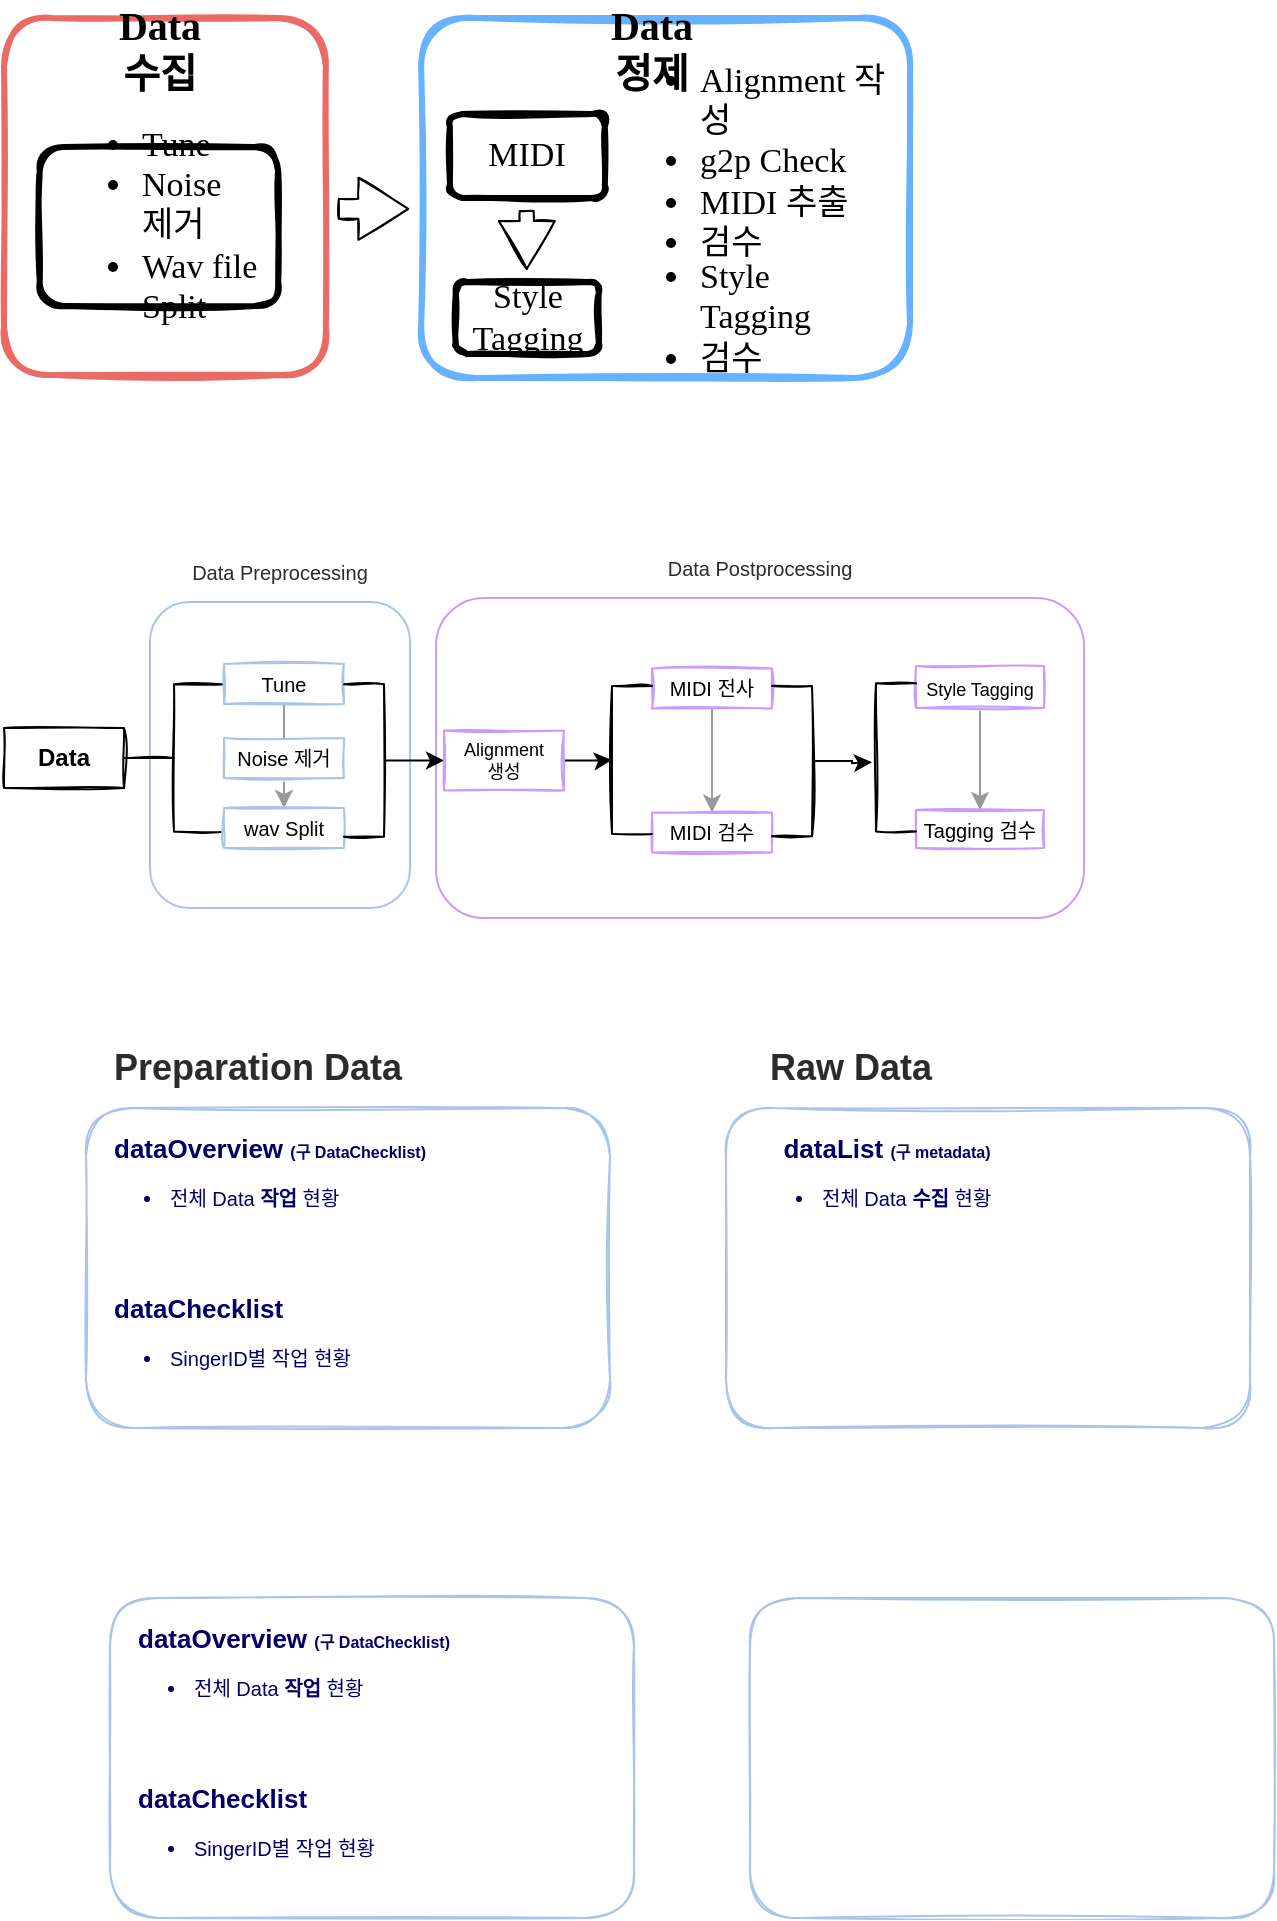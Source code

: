 <mxfile version="20.0.1" type="github" pages="2">
  <diagram id="bYdH0A7eYf3jt_EvrW45" name="Page-1">
    <mxGraphModel dx="2147" dy="712" grid="1" gridSize="10" guides="1" tooltips="1" connect="1" arrows="1" fold="1" page="1" pageScale="1" pageWidth="827" pageHeight="1169" math="0" shadow="0">
      <root>
        <mxCell id="0" />
        <mxCell id="1" parent="0" />
        <mxCell id="vOhrdkk1_eVYnLyEw9EG-21" value="" style="rounded=1;whiteSpace=wrap;html=1;sketch=1;fontSize=9;strokeColor=#A9C4EB;strokeWidth=1;fillColor=default;" vertex="1" parent="1">
          <mxGeometry x="-432" y="675" width="262" height="160" as="geometry" />
        </mxCell>
        <mxCell id="vOhrdkk1_eVYnLyEw9EG-4" value="" style="rounded=1;whiteSpace=wrap;html=1;sketch=1;fontSize=9;strokeColor=#A9C4EB;strokeWidth=1;fillColor=default;" vertex="1" parent="1">
          <mxGeometry x="-752" y="675" width="262" height="160" as="geometry" />
        </mxCell>
        <mxCell id="ZBjXJc0zoBA8AOD2IJfz-61" value="" style="rounded=1;whiteSpace=wrap;html=1;sketch=0;fontSize=9;strokeColor=#CC99FF;strokeWidth=1;fillColor=default;" parent="1" vertex="1">
          <mxGeometry x="-577" y="420" width="324" height="160" as="geometry" />
        </mxCell>
        <mxCell id="ZBjXJc0zoBA8AOD2IJfz-60" value="" style="rounded=1;whiteSpace=wrap;html=1;sketch=0;fontSize=9;strokeColor=#A9C4EB;strokeWidth=1;fillColor=default;" parent="1" vertex="1">
          <mxGeometry x="-720" y="422" width="130" height="153" as="geometry" />
        </mxCell>
        <mxCell id="ZBjXJc0zoBA8AOD2IJfz-1" value="Data" style="rounded=0;whiteSpace=wrap;html=1;sketch=1;fontStyle=1" parent="1" vertex="1">
          <mxGeometry x="-793" y="485.01" width="60" height="30" as="geometry" />
        </mxCell>
        <mxCell id="ZBjXJc0zoBA8AOD2IJfz-3" value="" style="strokeWidth=1;html=1;shape=mxgraph.flowchart.annotation_2;align=left;labelPosition=right;pointerEvents=1;sketch=1;" parent="1" vertex="1">
          <mxGeometry x="-733" y="463.13" width="50" height="73.75" as="geometry" />
        </mxCell>
        <mxCell id="ZBjXJc0zoBA8AOD2IJfz-18" value="" style="edgeStyle=orthogonalEdgeStyle;rounded=0;orthogonalLoop=1;jettySize=auto;html=1;fontSize=10;textOpacity=90;strokeColor=#999999;" parent="1" source="ZBjXJc0zoBA8AOD2IJfz-8" target="ZBjXJc0zoBA8AOD2IJfz-11" edge="1">
          <mxGeometry relative="1" as="geometry" />
        </mxCell>
        <mxCell id="ZBjXJc0zoBA8AOD2IJfz-8" value="&lt;font style=&quot;font-size: 10px;&quot;&gt;Tune&lt;/font&gt;" style="rounded=0;whiteSpace=wrap;html=1;strokeColor=#A9C4EB;fillColor=default;fontSize=10;sketch=1;" parent="1" vertex="1">
          <mxGeometry x="-683" y="453" width="60" height="20" as="geometry" />
        </mxCell>
        <mxCell id="ZBjXJc0zoBA8AOD2IJfz-10" value="&lt;font style=&quot;font-size: 10px;&quot;&gt;Noise 제거&lt;/font&gt;" style="rounded=0;whiteSpace=wrap;html=1;strokeColor=#A9C4EB;fillColor=default;fontSize=10;sketch=1;" parent="1" vertex="1">
          <mxGeometry x="-683" y="490" width="60" height="20" as="geometry" />
        </mxCell>
        <mxCell id="ZBjXJc0zoBA8AOD2IJfz-11" value="&lt;span style=&quot;font-size: 10px;&quot;&gt;wav Split&lt;/span&gt;" style="rounded=0;whiteSpace=wrap;html=1;strokeColor=#A9C4EB;fillColor=default;fontSize=10;sketch=1;" parent="1" vertex="1">
          <mxGeometry x="-683" y="525" width="60" height="20" as="geometry" />
        </mxCell>
        <mxCell id="ZBjXJc0zoBA8AOD2IJfz-27" value="" style="edgeStyle=orthogonalEdgeStyle;rounded=0;orthogonalLoop=1;jettySize=auto;html=1;fontSize=10;" parent="1" source="ZBjXJc0zoBA8AOD2IJfz-23" target="ZBjXJc0zoBA8AOD2IJfz-26" edge="1">
          <mxGeometry relative="1" as="geometry" />
        </mxCell>
        <mxCell id="ZBjXJc0zoBA8AOD2IJfz-23" value="" style="strokeWidth=1;html=1;shape=mxgraph.flowchart.annotation_1;align=left;pointerEvents=1;sketch=1;fontSize=10;fillColor=default;rotation=-180;" parent="1" vertex="1">
          <mxGeometry x="-623" y="463.13" width="20" height="76.26" as="geometry" />
        </mxCell>
        <mxCell id="ZBjXJc0zoBA8AOD2IJfz-48" value="" style="edgeStyle=orthogonalEdgeStyle;rounded=0;orthogonalLoop=1;jettySize=auto;html=1;fontSize=2;entryX=0;entryY=0.5;entryDx=0;entryDy=0;entryPerimeter=0;" parent="1" source="ZBjXJc0zoBA8AOD2IJfz-26" target="ZBjXJc0zoBA8AOD2IJfz-47" edge="1">
          <mxGeometry relative="1" as="geometry">
            <mxPoint x="-493" y="501.486" as="targetPoint" />
          </mxGeometry>
        </mxCell>
        <mxCell id="ZBjXJc0zoBA8AOD2IJfz-26" value="&lt;font style=&quot;font-size: 9px;&quot;&gt;Alignment&lt;br&gt;생성&lt;/font&gt;" style="rounded=0;whiteSpace=wrap;html=1;sketch=1;fontSize=6;strokeColor=#CC99FF;" parent="1" vertex="1">
          <mxGeometry x="-573" y="486.26" width="60" height="30" as="geometry" />
        </mxCell>
        <mxCell id="ZBjXJc0zoBA8AOD2IJfz-45" value="" style="edgeStyle=orthogonalEdgeStyle;rounded=0;orthogonalLoop=1;jettySize=auto;html=1;fontSize=9;textOpacity=90;strokeColor=#999999;" parent="1" source="ZBjXJc0zoBA8AOD2IJfz-43" target="ZBjXJc0zoBA8AOD2IJfz-44" edge="1">
          <mxGeometry relative="1" as="geometry" />
        </mxCell>
        <mxCell id="ZBjXJc0zoBA8AOD2IJfz-43" value="MIDI 전사" style="rounded=0;whiteSpace=wrap;html=1;strokeColor=#CC99FF;fillColor=default;fontSize=10;sketch=1;" parent="1" vertex="1">
          <mxGeometry x="-469" y="455.26" width="60" height="20" as="geometry" />
        </mxCell>
        <mxCell id="ZBjXJc0zoBA8AOD2IJfz-44" value="MIDI 검수" style="rounded=0;whiteSpace=wrap;html=1;strokeColor=#CC99FF;fillColor=default;fontSize=10;sketch=1;" parent="1" vertex="1">
          <mxGeometry x="-469" y="527.26" width="60" height="20" as="geometry" />
        </mxCell>
        <mxCell id="ZBjXJc0zoBA8AOD2IJfz-47" value="" style="strokeWidth=1;html=1;shape=mxgraph.flowchart.annotation_1;align=left;pointerEvents=1;sketch=1;fontSize=2;fillColor=default;" parent="1" vertex="1">
          <mxGeometry x="-489" y="463.94" width="20" height="74.06" as="geometry" />
        </mxCell>
        <mxCell id="ZBjXJc0zoBA8AOD2IJfz-49" value="" style="edgeStyle=orthogonalEdgeStyle;rounded=0;orthogonalLoop=1;jettySize=auto;html=1;fontSize=10;" parent="1" source="ZBjXJc0zoBA8AOD2IJfz-50" edge="1">
          <mxGeometry relative="1" as="geometry">
            <mxPoint x="-359" y="502.114" as="targetPoint" />
          </mxGeometry>
        </mxCell>
        <mxCell id="ZBjXJc0zoBA8AOD2IJfz-50" value="" style="strokeWidth=1;html=1;shape=mxgraph.flowchart.annotation_1;align=left;pointerEvents=1;sketch=1;fontSize=10;fillColor=default;rotation=-180;" parent="1" vertex="1">
          <mxGeometry x="-409" y="463.94" width="20" height="75.2" as="geometry" />
        </mxCell>
        <mxCell id="ZBjXJc0zoBA8AOD2IJfz-56" value="" style="edgeStyle=orthogonalEdgeStyle;rounded=0;orthogonalLoop=1;jettySize=auto;html=1;fontSize=9;textOpacity=90;strokeColor=#999999;" parent="1" source="ZBjXJc0zoBA8AOD2IJfz-57" target="ZBjXJc0zoBA8AOD2IJfz-58" edge="1">
          <mxGeometry relative="1" as="geometry" />
        </mxCell>
        <mxCell id="ZBjXJc0zoBA8AOD2IJfz-57" value="&lt;font style=&quot;font-size: 9px;&quot;&gt;Style Tagging&lt;/font&gt;" style="rounded=0;whiteSpace=wrap;html=1;strokeColor=#CC99FF;fillColor=default;fontSize=10;sketch=1;" parent="1" vertex="1">
          <mxGeometry x="-337" y="454" width="64" height="21" as="geometry" />
        </mxCell>
        <mxCell id="ZBjXJc0zoBA8AOD2IJfz-58" value="Tagging 검수" style="rounded=0;whiteSpace=wrap;html=1;strokeColor=#CC99FF;fillColor=default;fontSize=10;sketch=1;" parent="1" vertex="1">
          <mxGeometry x="-337" y="526" width="64" height="19" as="geometry" />
        </mxCell>
        <mxCell id="ZBjXJc0zoBA8AOD2IJfz-59" value="" style="strokeWidth=1;html=1;shape=mxgraph.flowchart.annotation_1;align=left;pointerEvents=1;sketch=1;fontSize=2;fillColor=default;" parent="1" vertex="1">
          <mxGeometry x="-357" y="462.68" width="20" height="74.06" as="geometry" />
        </mxCell>
        <mxCell id="vOhrdkk1_eVYnLyEw9EG-1" value="" style="group" vertex="1" connectable="0" parent="1">
          <mxGeometry x="-793" y="130" width="453" height="180" as="geometry" />
        </mxCell>
        <mxCell id="DYIPkd5MB8kChP2E2KvI-21" value="" style="rounded=1;whiteSpace=wrap;html=1;shadow=0;glass=0;sketch=1;fontFamily=Comic Sans MS;fontSize=17;strokeWidth=3;strokeColor=#66B2FF;" parent="vOhrdkk1_eVYnLyEw9EG-1" vertex="1">
          <mxGeometry x="208.618" width="244.382" height="180" as="geometry" />
        </mxCell>
        <mxCell id="DYIPkd5MB8kChP2E2KvI-20" value="" style="rounded=1;whiteSpace=wrap;html=1;shadow=0;glass=0;sketch=1;fontFamily=Comic Sans MS;fontSize=17;strokeWidth=3;strokeColor=#EA6B66;" parent="vOhrdkk1_eVYnLyEw9EG-1" vertex="1">
          <mxGeometry width="160.934" height="178.5" as="geometry" />
        </mxCell>
        <mxCell id="xnQV9a3Z6vqpm0pV5S3U-1" value="" style="rounded=1;whiteSpace=wrap;html=1;strokeColor=#000000;strokeWidth=3;gradientColor=none;shadow=0;glass=0;sketch=1;perimeterSpacing=0;" parent="vOhrdkk1_eVYnLyEw9EG-1" vertex="1">
          <mxGeometry x="17.882" y="64.5" width="119.211" height="79.5" as="geometry" />
        </mxCell>
        <mxCell id="DYIPkd5MB8kChP2E2KvI-2" value="Data 수집" style="text;html=1;strokeColor=none;fillColor=none;align=center;verticalAlign=middle;whiteSpace=wrap;rounded=0;fontStyle=1;fontSize=20;fontFamily=Comic Sans MS;" parent="vOhrdkk1_eVYnLyEw9EG-1" vertex="1">
          <mxGeometry x="47.684" y="6" width="59.605" height="18" as="geometry" />
        </mxCell>
        <mxCell id="DYIPkd5MB8kChP2E2KvI-3" value="&lt;ul style=&quot;font-size: 17px;&quot;&gt;&lt;li style=&quot;font-size: 17px;&quot;&gt;Tune&lt;/li&gt;&lt;li style=&quot;font-size: 17px;&quot;&gt;Noise&amp;nbsp; 제거&lt;/li&gt;&lt;li style=&quot;font-size: 17px;&quot;&gt;Wav file Split&lt;/li&gt;&lt;/ul&gt;" style="text;html=1;strokeColor=none;fillColor=none;align=left;verticalAlign=middle;whiteSpace=wrap;rounded=0;shadow=0;glass=0;sketch=1;fontFamily=Comic Sans MS;fontSize=17;" parent="vOhrdkk1_eVYnLyEw9EG-1" vertex="1">
          <mxGeometry x="26.822" y="74.25" width="101.329" height="60" as="geometry" />
        </mxCell>
        <mxCell id="DYIPkd5MB8kChP2E2KvI-5" value="Data 정제" style="text;html=1;strokeColor=none;fillColor=none;align=center;verticalAlign=middle;whiteSpace=wrap;rounded=0;fontStyle=1;fontSize=20;fontFamily=Comic Sans MS;" parent="vOhrdkk1_eVYnLyEw9EG-1" vertex="1">
          <mxGeometry x="294.45" y="6" width="59.605" height="18" as="geometry" />
        </mxCell>
        <mxCell id="DYIPkd5MB8kChP2E2KvI-7" value="MIDI" style="rounded=1;whiteSpace=wrap;html=1;shadow=0;glass=0;sketch=1;fontFamily=Comic Sans MS;fontSize=17;strokeColor=#000000;strokeWidth=3;fillColor=#FFFFFF;gradientColor=none;" parent="vOhrdkk1_eVYnLyEw9EG-1" vertex="1">
          <mxGeometry x="222.924" y="48" width="77.487" height="42" as="geometry" />
        </mxCell>
        <mxCell id="DYIPkd5MB8kChP2E2KvI-9" value="Style Tagging" style="rounded=1;whiteSpace=wrap;html=1;shadow=0;glass=0;sketch=1;fontFamily=Comic Sans MS;fontSize=17;strokeColor=#000000;strokeWidth=3;fillColor=#FFFFFF;gradientColor=none;" parent="vOhrdkk1_eVYnLyEw9EG-1" vertex="1">
          <mxGeometry x="225.904" y="132" width="71.526" height="36" as="geometry" />
        </mxCell>
        <mxCell id="DYIPkd5MB8kChP2E2KvI-13" value="&lt;ul style=&quot;font-size: 17px&quot;&gt;&lt;li style=&quot;font-size: 17px&quot;&gt;Alignment 작성&lt;/li&gt;&lt;li style=&quot;font-size: 17px&quot;&gt;g2p Check&lt;/li&gt;&lt;li style=&quot;font-size: 17px&quot;&gt;MIDI 추출&lt;/li&gt;&lt;li style=&quot;font-size: 17px&quot;&gt;검수&lt;/li&gt;&lt;/ul&gt;" style="text;html=1;strokeColor=none;fillColor=none;align=left;verticalAlign=middle;whiteSpace=wrap;rounded=0;shadow=0;glass=0;sketch=1;fontFamily=Comic Sans MS;fontSize=17;" parent="vOhrdkk1_eVYnLyEw9EG-1" vertex="1">
          <mxGeometry x="306.371" y="48" width="137.092" height="48" as="geometry" />
        </mxCell>
        <mxCell id="DYIPkd5MB8kChP2E2KvI-14" value="&lt;ul style=&quot;font-size: 17px&quot;&gt;&lt;li style=&quot;font-size: 17px&quot;&gt;Style Tagging&lt;/li&gt;&lt;li style=&quot;font-size: 17px&quot;&gt;검수&lt;/li&gt;&lt;/ul&gt;" style="text;html=1;strokeColor=none;fillColor=none;align=left;verticalAlign=middle;whiteSpace=wrap;rounded=0;shadow=0;glass=0;sketch=1;fontFamily=Comic Sans MS;fontSize=17;" parent="vOhrdkk1_eVYnLyEw9EG-1" vertex="1">
          <mxGeometry x="306.371" y="135" width="113.25" height="30" as="geometry" />
        </mxCell>
        <mxCell id="DYIPkd5MB8kChP2E2KvI-18" value="" style="shape=flexArrow;endArrow=classic;html=1;rounded=1;sketch=1;fontFamily=Comic Sans MS;fontSize=17;startSize=2;endSize=8;" parent="vOhrdkk1_eVYnLyEw9EG-1" edge="1">
          <mxGeometry width="50" height="50" relative="1" as="geometry">
            <mxPoint x="166.895" y="95.4" as="sourcePoint" />
            <mxPoint x="202.658" y="95.4" as="targetPoint" />
          </mxGeometry>
        </mxCell>
        <mxCell id="DYIPkd5MB8kChP2E2KvI-24" value="" style="shape=flexArrow;endArrow=classic;html=1;rounded=1;sketch=1;fontFamily=Comic Sans MS;fontSize=17;startSize=2;endSize=7.67;width=7;" parent="vOhrdkk1_eVYnLyEw9EG-1" edge="1">
          <mxGeometry width="50" height="50" relative="1" as="geometry">
            <mxPoint x="261.369" y="96" as="sourcePoint" />
            <mxPoint x="261.369" y="126" as="targetPoint" />
          </mxGeometry>
        </mxCell>
        <mxCell id="vOhrdkk1_eVYnLyEw9EG-5" value="&lt;font style=&quot;font-size: 18px;&quot;&gt;Preparation Data&lt;/font&gt;" style="text;strokeColor=none;fillColor=none;html=1;fontSize=18;fontStyle=1;verticalAlign=middle;align=left;sketch=0;fontColor=#2B2B2B;" vertex="1" parent="1">
          <mxGeometry x="-740" y="635" width="147" height="40" as="geometry" />
        </mxCell>
        <mxCell id="vOhrdkk1_eVYnLyEw9EG-6" value="&lt;span style=&quot;font-size: 18px;&quot;&gt;Raw Data&lt;/span&gt;" style="text;strokeColor=none;fillColor=none;html=1;fontSize=18;fontStyle=1;verticalAlign=middle;align=left;sketch=0;fontColor=#2B2B2B;" vertex="1" parent="1">
          <mxGeometry x="-412" y="635" width="147" height="40" as="geometry" />
        </mxCell>
        <mxCell id="vOhrdkk1_eVYnLyEw9EG-14" value="dataOverview &lt;font style=&quot;font-size: 8px;&quot;&gt;(&lt;font style=&quot;&quot;&gt;구&lt;/font&gt; DataChecklist)&lt;/font&gt;" style="text;html=1;strokeColor=none;fillColor=none;align=left;verticalAlign=middle;whiteSpace=wrap;rounded=0;sketch=0;fontSize=13;fontStyle=1;fontColor=#000066;" vertex="1" parent="1">
          <mxGeometry x="-740" y="685" width="200" height="20" as="geometry" />
        </mxCell>
        <mxCell id="vOhrdkk1_eVYnLyEw9EG-15" value="dataChecklist" style="text;html=1;strokeColor=none;fillColor=none;align=left;verticalAlign=middle;whiteSpace=wrap;rounded=0;sketch=0;fontSize=13;fontStyle=1;fontColor=#000066;" vertex="1" parent="1">
          <mxGeometry x="-740" y="765" width="217" height="20" as="geometry" />
        </mxCell>
        <mxCell id="vOhrdkk1_eVYnLyEw9EG-16" value="dataList &lt;font style=&quot;font-size: 8px;&quot;&gt;(&lt;font style=&quot;&quot;&gt;구&amp;nbsp;&lt;/font&gt;metadata)&lt;/font&gt;" style="text;html=1;strokeColor=none;fillColor=none;align=center;verticalAlign=middle;whiteSpace=wrap;rounded=0;sketch=0;fontSize=13;fontStyle=1;fontColor=#000066;" vertex="1" parent="1">
          <mxGeometry x="-426" y="685" width="148.5" height="20" as="geometry" />
        </mxCell>
        <mxCell id="vOhrdkk1_eVYnLyEw9EG-17" value="&lt;ul style=&quot;font-size: 10px;&quot;&gt;&lt;li style=&quot;font-size: 10px;&quot;&gt;전체 Data &lt;b style=&quot;font-size: 10px;&quot;&gt;작업&lt;/b&gt; 현황&lt;/li&gt;&lt;/ul&gt;" style="text;html=1;strokeColor=none;fillColor=none;align=left;verticalAlign=middle;whiteSpace=wrap;rounded=0;sketch=0;fontSize=10;fontColor=#000066;" vertex="1" parent="1">
          <mxGeometry x="-752" y="705" width="140" height="30" as="geometry" />
        </mxCell>
        <mxCell id="vOhrdkk1_eVYnLyEw9EG-18" value="&lt;ul style=&quot;font-size: 10px;&quot;&gt;&lt;li style=&quot;font-size: 10px;&quot;&gt;SingerID별 작업 현황&lt;/li&gt;&lt;/ul&gt;" style="text;html=1;strokeColor=none;fillColor=none;align=left;verticalAlign=middle;whiteSpace=wrap;rounded=0;sketch=0;fontSize=10;fontColor=#000066;" vertex="1" parent="1">
          <mxGeometry x="-752" y="785" width="140" height="30" as="geometry" />
        </mxCell>
        <mxCell id="vOhrdkk1_eVYnLyEw9EG-19" value="&lt;ul style=&quot;font-size: 10px;&quot;&gt;&lt;li style=&quot;font-size: 10px;&quot;&gt;전체 Data &lt;b style=&quot;font-size: 10px;&quot;&gt;수집 &lt;/b&gt;현황&lt;/li&gt;&lt;/ul&gt;" style="text;html=1;strokeColor=none;fillColor=none;align=left;verticalAlign=middle;whiteSpace=wrap;rounded=0;sketch=0;fontSize=10;fontColor=#000066;" vertex="1" parent="1">
          <mxGeometry x="-426" y="705" width="140" height="30" as="geometry" />
        </mxCell>
        <mxCell id="vOhrdkk1_eVYnLyEw9EG-22" value="Data Preprocessing" style="text;html=1;strokeColor=none;fillColor=none;align=center;verticalAlign=middle;whiteSpace=wrap;rounded=0;sketch=1;fontSize=10;fontColor=#2B2B2B;" vertex="1" parent="1">
          <mxGeometry x="-711" y="392" width="112" height="30" as="geometry" />
        </mxCell>
        <mxCell id="vOhrdkk1_eVYnLyEw9EG-23" value="Data Postprocessing" style="text;html=1;strokeColor=none;fillColor=none;align=center;verticalAlign=middle;whiteSpace=wrap;rounded=0;sketch=1;fontSize=10;fontColor=#2B2B2B;" vertex="1" parent="1">
          <mxGeometry x="-471" y="390" width="112" height="30" as="geometry" />
        </mxCell>
        <mxCell id="vOhrdkk1_eVYnLyEw9EG-49" value="" style="rounded=1;whiteSpace=wrap;html=1;sketch=1;fontSize=9;strokeColor=#A9C4EB;strokeWidth=1;fillColor=default;" vertex="1" parent="1">
          <mxGeometry x="-420" y="920" width="262" height="160" as="geometry" />
        </mxCell>
        <mxCell id="vOhrdkk1_eVYnLyEw9EG-50" value="" style="rounded=1;whiteSpace=wrap;html=1;sketch=1;fontSize=9;strokeColor=#A9C4EB;strokeWidth=1;fillColor=default;" vertex="1" parent="1">
          <mxGeometry x="-740" y="920" width="262" height="160" as="geometry" />
        </mxCell>
        <mxCell id="vOhrdkk1_eVYnLyEw9EG-53" value="dataOverview &lt;font style=&quot;font-size: 8px;&quot;&gt;(&lt;font style=&quot;&quot;&gt;구&lt;/font&gt; DataChecklist)&lt;/font&gt;" style="text;html=1;strokeColor=none;fillColor=none;align=left;verticalAlign=middle;whiteSpace=wrap;rounded=0;sketch=0;fontSize=13;fontStyle=1;fontColor=#000066;" vertex="1" parent="1">
          <mxGeometry x="-728" y="930" width="200" height="20" as="geometry" />
        </mxCell>
        <mxCell id="vOhrdkk1_eVYnLyEw9EG-54" value="dataChecklist" style="text;html=1;strokeColor=none;fillColor=none;align=left;verticalAlign=middle;whiteSpace=wrap;rounded=0;sketch=0;fontSize=13;fontStyle=1;fontColor=#000066;" vertex="1" parent="1">
          <mxGeometry x="-728" y="1010" width="217" height="20" as="geometry" />
        </mxCell>
        <mxCell id="vOhrdkk1_eVYnLyEw9EG-56" value="&lt;ul style=&quot;font-size: 10px;&quot;&gt;&lt;li style=&quot;font-size: 10px;&quot;&gt;전체 Data &lt;b style=&quot;font-size: 10px;&quot;&gt;작업&lt;/b&gt; 현황&lt;/li&gt;&lt;/ul&gt;" style="text;html=1;strokeColor=none;fillColor=none;align=left;verticalAlign=middle;whiteSpace=wrap;rounded=0;sketch=0;fontSize=10;fontColor=#000066;" vertex="1" parent="1">
          <mxGeometry x="-740" y="950" width="140" height="30" as="geometry" />
        </mxCell>
        <mxCell id="vOhrdkk1_eVYnLyEw9EG-57" value="&lt;ul style=&quot;font-size: 10px;&quot;&gt;&lt;li style=&quot;font-size: 10px;&quot;&gt;SingerID별 작업 현황&lt;/li&gt;&lt;/ul&gt;" style="text;html=1;strokeColor=none;fillColor=none;align=left;verticalAlign=middle;whiteSpace=wrap;rounded=0;sketch=0;fontSize=10;fontColor=#000066;" vertex="1" parent="1">
          <mxGeometry x="-740" y="1030" width="140" height="30" as="geometry" />
        </mxCell>
      </root>
    </mxGraphModel>
  </diagram>
  <diagram id="73fBF0M3hroG8eWvf9ck" name="Page-2">
    <mxGraphModel dx="1581" dy="407" grid="1" gridSize="10" guides="1" tooltips="1" connect="1" arrows="1" fold="1" page="1" pageScale="1" pageWidth="827" pageHeight="1169" math="0" shadow="0">
      <root>
        <mxCell id="0" />
        <mxCell id="1" parent="0" />
        <mxCell id="dP9xfj10rIjqaIJe-IOh-35" value="" style="rounded=1;whiteSpace=wrap;html=1;sketch=0;fontSize=9;strokeColor=#A9C4EB;strokeWidth=1;fillColor=default;" vertex="1" parent="1">
          <mxGeometry x="-220" y="220" width="130" height="157" as="geometry" />
        </mxCell>
        <mxCell id="dP9xfj10rIjqaIJe-IOh-1" value="" style="rounded=1;whiteSpace=wrap;html=1;sketch=0;fontSize=9;strokeColor=#CC99FF;strokeWidth=1;fillColor=default;" vertex="1" parent="1">
          <mxGeometry x="-578" y="220" width="348" height="157" as="geometry" />
        </mxCell>
        <mxCell id="dP9xfj10rIjqaIJe-IOh-2" value="" style="rounded=1;whiteSpace=wrap;html=1;sketch=0;fontSize=9;strokeColor=#A9C4EB;strokeWidth=1;fillColor=default;" vertex="1" parent="1">
          <mxGeometry x="-717" y="222" width="130" height="157" as="geometry" />
        </mxCell>
        <mxCell id="dP9xfj10rIjqaIJe-IOh-3" value="Data" style="rounded=0;whiteSpace=wrap;html=1;sketch=1;fontStyle=1" vertex="1" parent="1">
          <mxGeometry x="-790" y="285.01" width="60" height="30" as="geometry" />
        </mxCell>
        <mxCell id="dP9xfj10rIjqaIJe-IOh-4" value="" style="strokeWidth=1;html=1;shape=mxgraph.flowchart.annotation_2;align=left;labelPosition=right;pointerEvents=1;sketch=1;" vertex="1" parent="1">
          <mxGeometry x="-730" y="263.13" width="50" height="73.75" as="geometry" />
        </mxCell>
        <mxCell id="dP9xfj10rIjqaIJe-IOh-5" value="" style="edgeStyle=orthogonalEdgeStyle;rounded=0;orthogonalLoop=1;jettySize=auto;html=1;fontSize=10;textOpacity=90;strokeColor=#999999;" edge="1" parent="1" source="dP9xfj10rIjqaIJe-IOh-6" target="dP9xfj10rIjqaIJe-IOh-8">
          <mxGeometry relative="1" as="geometry" />
        </mxCell>
        <mxCell id="dP9xfj10rIjqaIJe-IOh-6" value="&lt;font style=&quot;font-size: 10px;&quot;&gt;Tune&lt;/font&gt;" style="rounded=0;whiteSpace=wrap;html=1;strokeColor=#A9C4EB;fillColor=default;fontSize=10;sketch=1;" vertex="1" parent="1">
          <mxGeometry x="-680" y="253" width="60" height="20" as="geometry" />
        </mxCell>
        <mxCell id="dP9xfj10rIjqaIJe-IOh-7" value="&lt;font style=&quot;font-size: 10px;&quot;&gt;Noise 제거&lt;/font&gt;" style="rounded=0;whiteSpace=wrap;html=1;strokeColor=#A9C4EB;fillColor=default;fontSize=10;sketch=1;" vertex="1" parent="1">
          <mxGeometry x="-680" y="290" width="60" height="20" as="geometry" />
        </mxCell>
        <mxCell id="dP9xfj10rIjqaIJe-IOh-8" value="&lt;span style=&quot;font-size: 10px;&quot;&gt;wav Split&lt;/span&gt;" style="rounded=0;whiteSpace=wrap;html=1;strokeColor=#A9C4EB;fillColor=default;fontSize=10;sketch=1;" vertex="1" parent="1">
          <mxGeometry x="-680" y="325" width="60" height="20" as="geometry" />
        </mxCell>
        <mxCell id="dP9xfj10rIjqaIJe-IOh-9" value="" style="edgeStyle=orthogonalEdgeStyle;rounded=0;orthogonalLoop=1;jettySize=auto;html=1;fontSize=10;" edge="1" parent="1" source="dP9xfj10rIjqaIJe-IOh-10" target="dP9xfj10rIjqaIJe-IOh-12">
          <mxGeometry relative="1" as="geometry" />
        </mxCell>
        <mxCell id="dP9xfj10rIjqaIJe-IOh-10" value="" style="strokeWidth=1;html=1;shape=mxgraph.flowchart.annotation_1;align=left;pointerEvents=1;sketch=1;fontSize=10;fillColor=default;rotation=-180;" vertex="1" parent="1">
          <mxGeometry x="-620" y="263.13" width="20" height="76.26" as="geometry" />
        </mxCell>
        <mxCell id="dP9xfj10rIjqaIJe-IOh-11" value="" style="edgeStyle=orthogonalEdgeStyle;rounded=0;orthogonalLoop=1;jettySize=auto;html=1;fontSize=2;entryX=0;entryY=0.5;entryDx=0;entryDy=0;entryPerimeter=0;" edge="1" parent="1" source="dP9xfj10rIjqaIJe-IOh-12" target="dP9xfj10rIjqaIJe-IOh-16">
          <mxGeometry relative="1" as="geometry">
            <mxPoint x="-482" y="301.486" as="targetPoint" />
          </mxGeometry>
        </mxCell>
        <mxCell id="dP9xfj10rIjqaIJe-IOh-12" value="&lt;font style=&quot;font-size: 9px;&quot;&gt;Alignment&lt;br&gt;생성&lt;/font&gt;" style="rounded=0;whiteSpace=wrap;html=1;sketch=1;fontSize=6;strokeColor=#CC99FF;" vertex="1" parent="1">
          <mxGeometry x="-562" y="286.26" width="60" height="30" as="geometry" />
        </mxCell>
        <mxCell id="dP9xfj10rIjqaIJe-IOh-13" value="" style="edgeStyle=orthogonalEdgeStyle;rounded=0;orthogonalLoop=1;jettySize=auto;html=1;fontSize=9;textOpacity=90;strokeColor=#999999;" edge="1" parent="1" source="dP9xfj10rIjqaIJe-IOh-14" target="dP9xfj10rIjqaIJe-IOh-15">
          <mxGeometry relative="1" as="geometry" />
        </mxCell>
        <mxCell id="dP9xfj10rIjqaIJe-IOh-14" value="MIDI 전사" style="rounded=0;whiteSpace=wrap;html=1;strokeColor=#CC99FF;fillColor=default;fontSize=10;sketch=1;" vertex="1" parent="1">
          <mxGeometry x="-458" y="255.26" width="60" height="20" as="geometry" />
        </mxCell>
        <mxCell id="dP9xfj10rIjqaIJe-IOh-15" value="MIDI 검수" style="rounded=0;whiteSpace=wrap;html=1;strokeColor=#CC99FF;fillColor=default;fontSize=10;sketch=1;" vertex="1" parent="1">
          <mxGeometry x="-458" y="327.26" width="60" height="20" as="geometry" />
        </mxCell>
        <mxCell id="dP9xfj10rIjqaIJe-IOh-16" value="" style="strokeWidth=1;html=1;shape=mxgraph.flowchart.annotation_1;align=left;pointerEvents=1;sketch=1;fontSize=2;fillColor=default;" vertex="1" parent="1">
          <mxGeometry x="-478" y="263.94" width="20" height="74.06" as="geometry" />
        </mxCell>
        <mxCell id="dP9xfj10rIjqaIJe-IOh-17" value="" style="edgeStyle=orthogonalEdgeStyle;rounded=0;orthogonalLoop=1;jettySize=auto;html=1;fontSize=10;" edge="1" parent="1" source="dP9xfj10rIjqaIJe-IOh-18">
          <mxGeometry relative="1" as="geometry">
            <mxPoint x="-348" y="302.114" as="targetPoint" />
          </mxGeometry>
        </mxCell>
        <mxCell id="dP9xfj10rIjqaIJe-IOh-18" value="" style="strokeWidth=1;html=1;shape=mxgraph.flowchart.annotation_1;align=left;pointerEvents=1;sketch=1;fontSize=10;fillColor=default;rotation=-180;" vertex="1" parent="1">
          <mxGeometry x="-398" y="263.94" width="20" height="75.2" as="geometry" />
        </mxCell>
        <mxCell id="dP9xfj10rIjqaIJe-IOh-19" value="" style="edgeStyle=orthogonalEdgeStyle;rounded=0;orthogonalLoop=1;jettySize=auto;html=1;fontSize=9;textOpacity=90;strokeColor=#999999;" edge="1" parent="1" source="dP9xfj10rIjqaIJe-IOh-20" target="dP9xfj10rIjqaIJe-IOh-21">
          <mxGeometry relative="1" as="geometry" />
        </mxCell>
        <mxCell id="dP9xfj10rIjqaIJe-IOh-20" value="&lt;font style=&quot;font-size: 9px;&quot;&gt;Style Tagging&lt;/font&gt;" style="rounded=0;whiteSpace=wrap;html=1;strokeColor=#CC99FF;fillColor=default;fontSize=10;sketch=1;" vertex="1" parent="1">
          <mxGeometry x="-326" y="254" width="64" height="21" as="geometry" />
        </mxCell>
        <mxCell id="dP9xfj10rIjqaIJe-IOh-21" value="Tagging 검수" style="rounded=0;whiteSpace=wrap;html=1;strokeColor=#CC99FF;fillColor=default;fontSize=10;sketch=1;" vertex="1" parent="1">
          <mxGeometry x="-326" y="326" width="64" height="19" as="geometry" />
        </mxCell>
        <mxCell id="dP9xfj10rIjqaIJe-IOh-22" value="" style="strokeWidth=1;html=1;shape=mxgraph.flowchart.annotation_1;align=left;pointerEvents=1;sketch=1;fontSize=2;fillColor=default;" vertex="1" parent="1">
          <mxGeometry x="-346" y="262.68" width="20" height="74.06" as="geometry" />
        </mxCell>
        <mxCell id="dP9xfj10rIjqaIJe-IOh-23" value="Data Preprocessing" style="text;html=1;strokeColor=none;fillColor=none;align=center;verticalAlign=middle;whiteSpace=wrap;rounded=0;sketch=1;fontSize=10;fontColor=#2B2B2B;" vertex="1" parent="1">
          <mxGeometry x="-708" y="192" width="112" height="30" as="geometry" />
        </mxCell>
        <mxCell id="dP9xfj10rIjqaIJe-IOh-24" value="Data Postprocessing" style="text;html=1;strokeColor=none;fillColor=none;align=center;verticalAlign=middle;whiteSpace=wrap;rounded=0;sketch=1;fontSize=10;fontColor=#2B2B2B;" vertex="1" parent="1">
          <mxGeometry x="-460" y="190" width="112" height="30" as="geometry" />
        </mxCell>
        <mxCell id="dP9xfj10rIjqaIJe-IOh-26" value="" style="strokeWidth=1;html=1;shape=mxgraph.flowchart.annotation_1;align=left;pointerEvents=1;sketch=1;fontSize=2;fillColor=default;rotation=-180;" vertex="1" parent="1">
          <mxGeometry x="-262" y="261.94" width="20" height="76.06" as="geometry" />
        </mxCell>
        <mxCell id="dP9xfj10rIjqaIJe-IOh-32" value="" style="edgeStyle=orthogonalEdgeStyle;rounded=0;orthogonalLoop=1;jettySize=auto;html=1;fontSize=10;" edge="1" parent="1">
          <mxGeometry relative="1" as="geometry">
            <mxPoint x="-242" y="301.195" as="sourcePoint" />
            <mxPoint x="-204" y="301.206" as="targetPoint" />
          </mxGeometry>
        </mxCell>
        <mxCell id="dP9xfj10rIjqaIJe-IOh-36" value="어쩌구. xlxs" style="text;html=1;strokeColor=none;fillColor=none;align=center;verticalAlign=middle;whiteSpace=wrap;rounded=0;sketch=1;fontSize=10;fontColor=#2B2B2B;" vertex="1" parent="1">
          <mxGeometry x="-706" y="379" width="112" height="30" as="geometry" />
        </mxCell>
        <mxCell id="dP9xfj10rIjqaIJe-IOh-37" value="어쩌구. xlxs" style="text;html=1;strokeColor=none;fillColor=none;align=center;verticalAlign=middle;whiteSpace=wrap;rounded=0;sketch=1;fontSize=10;fontColor=#2B2B2B;" vertex="1" parent="1">
          <mxGeometry x="-458" y="379" width="112" height="30" as="geometry" />
        </mxCell>
        <mxCell id="dP9xfj10rIjqaIJe-IOh-38" value="어쩌구. xlxs" style="text;html=1;strokeColor=none;fillColor=none;align=center;verticalAlign=middle;whiteSpace=wrap;rounded=0;sketch=1;fontSize=10;fontColor=#2B2B2B;" vertex="1" parent="1">
          <mxGeometry x="-202" y="379" width="112" height="30" as="geometry" />
        </mxCell>
        <mxCell id="dP9xfj10rIjqaIJe-IOh-39" value="최종 데이터" style="text;html=1;strokeColor=none;fillColor=none;align=center;verticalAlign=middle;whiteSpace=wrap;rounded=0;sketch=1;fontSize=10;fontColor=#2B2B2B;" vertex="1" parent="1">
          <mxGeometry x="-211" y="190" width="112" height="30" as="geometry" />
        </mxCell>
      </root>
    </mxGraphModel>
  </diagram>
</mxfile>
